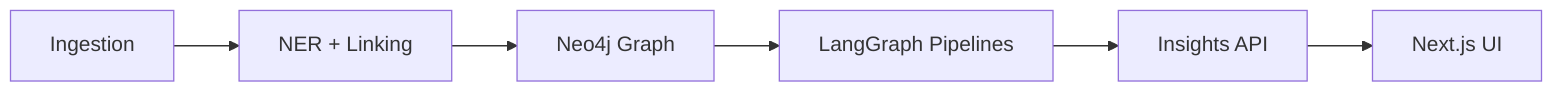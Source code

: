 flowchart LR
  A[Ingestion] --> B[NER + Linking]
  B --> C[Neo4j Graph]
  C --> D[LangGraph Pipelines]
  D --> E[Insights API]
  E --> F[Next.js UI]